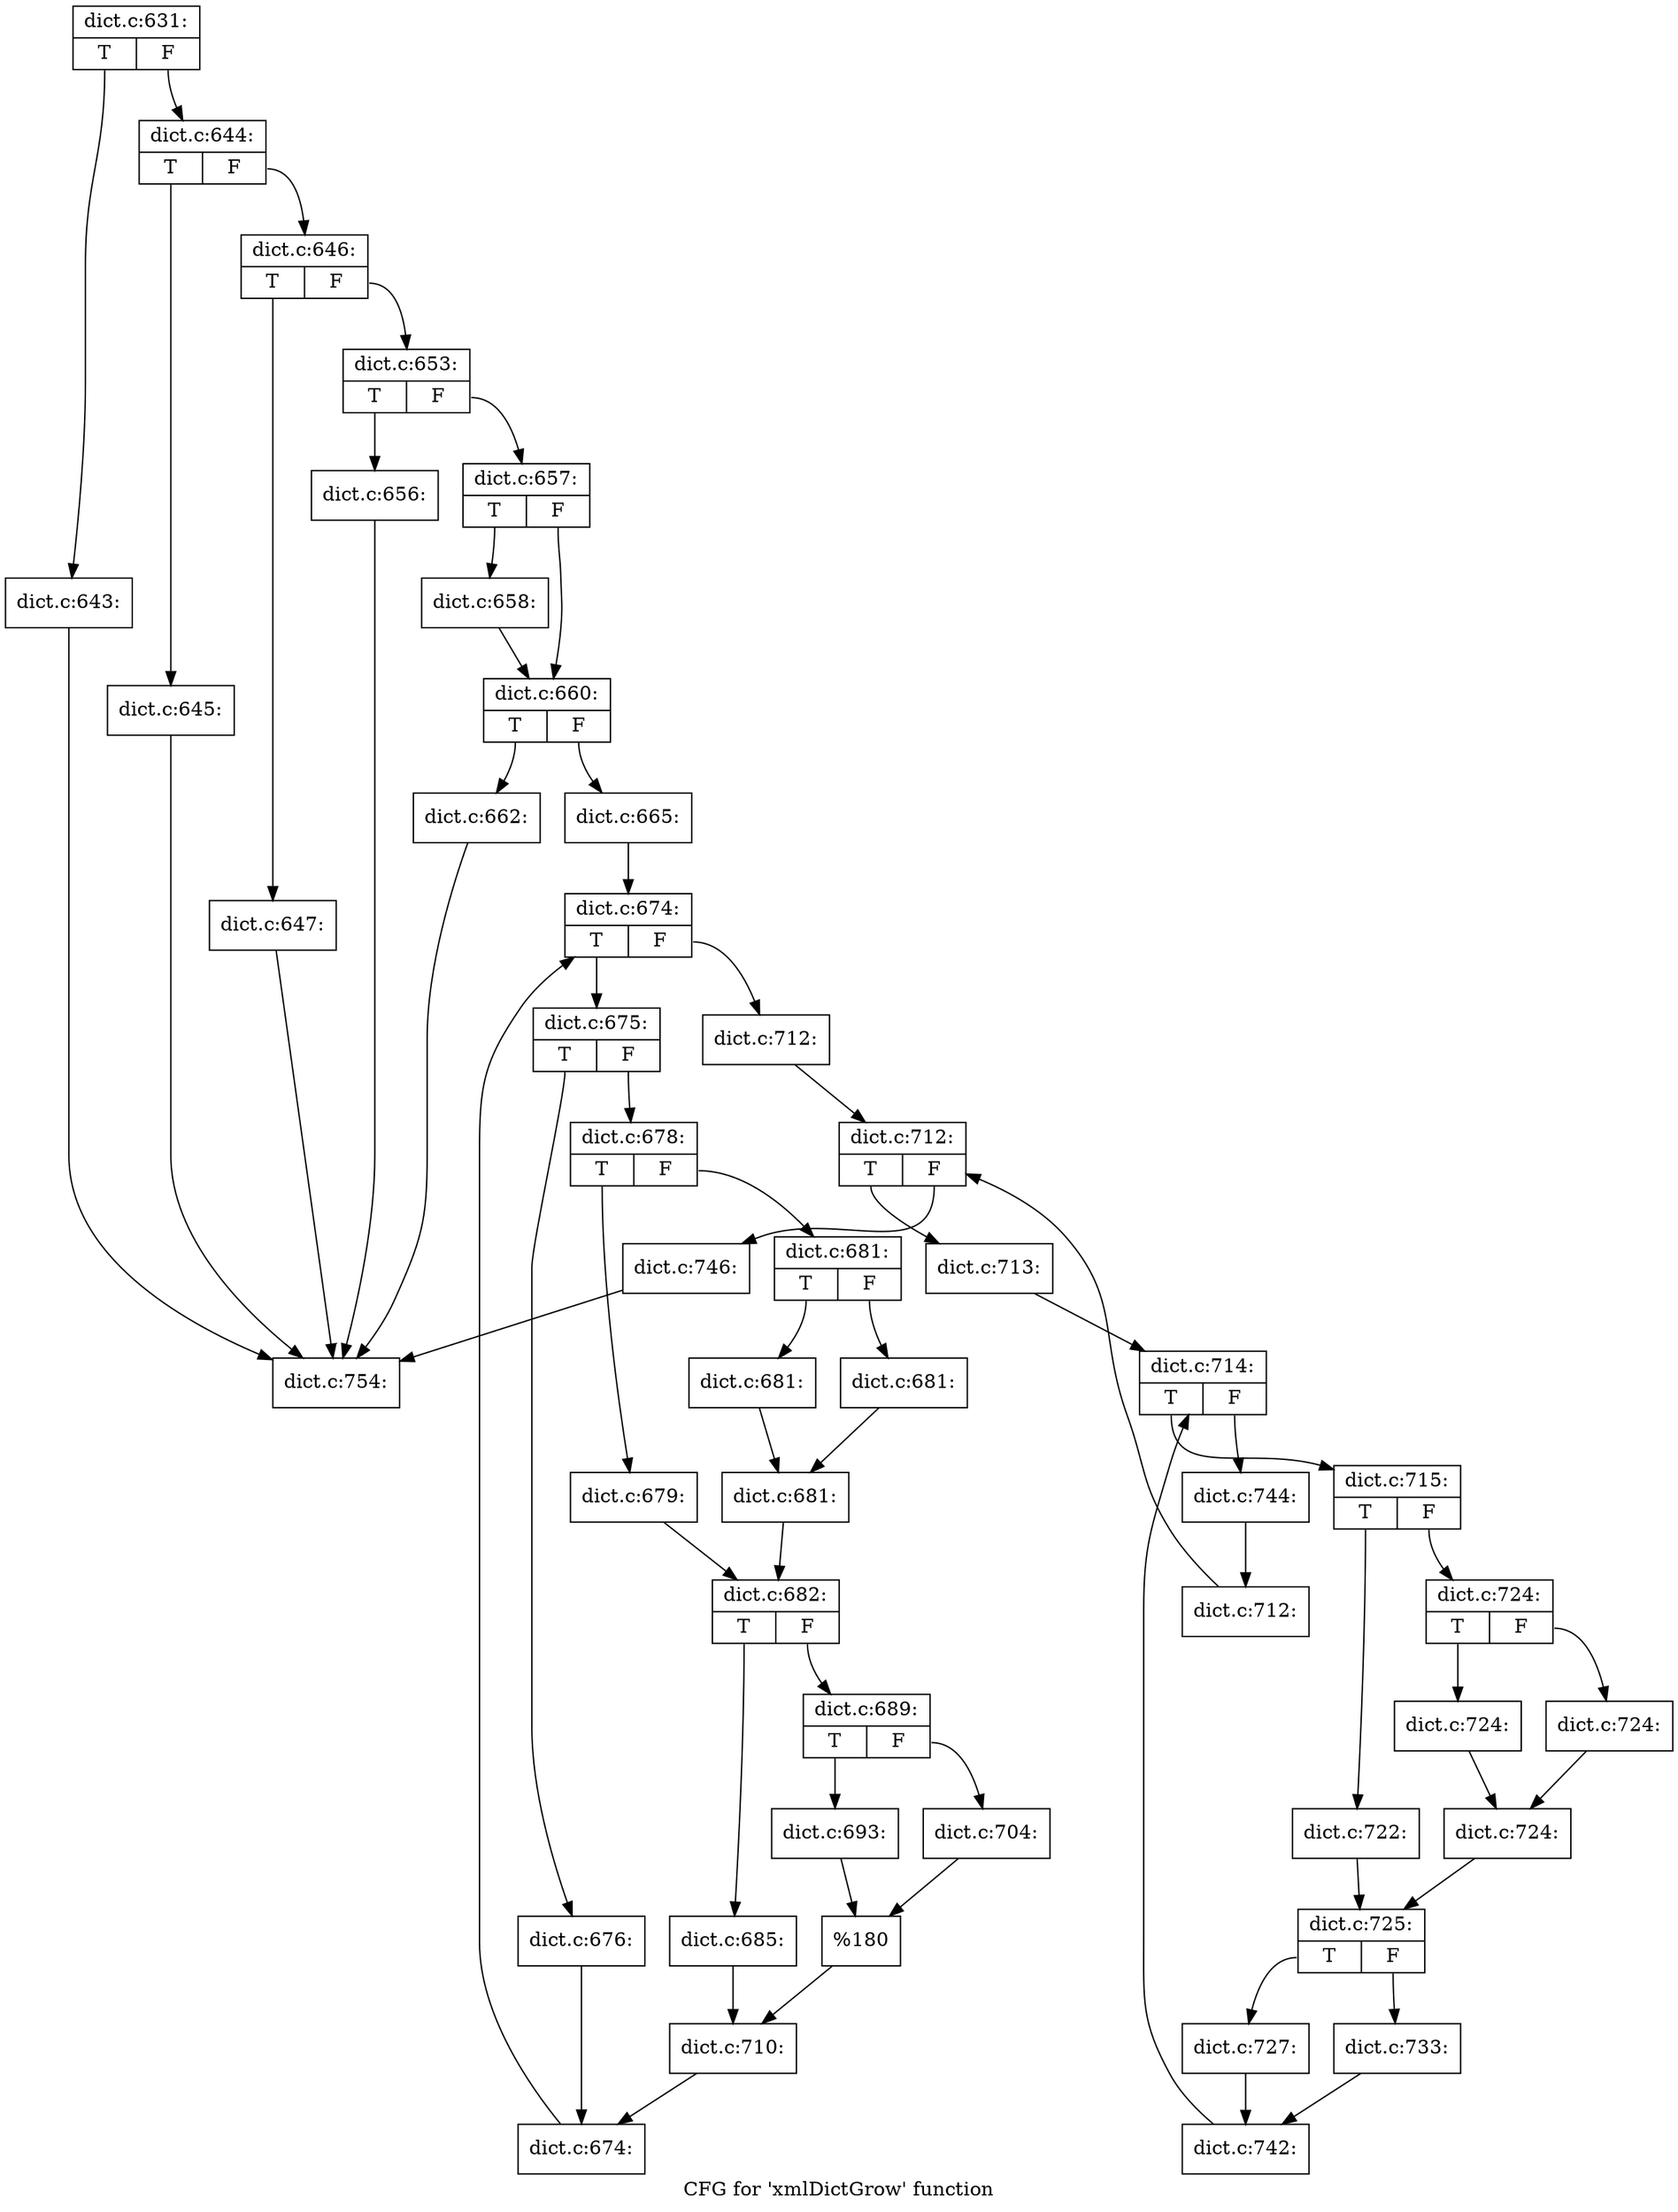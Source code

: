 digraph "CFG for 'xmlDictGrow' function" {
	label="CFG for 'xmlDictGrow' function";

	Node0x493d580 [shape=record,label="{dict.c:631:|{<s0>T|<s1>F}}"];
	Node0x493d580:s0 -> Node0x4940160;
	Node0x493d580:s1 -> Node0x49401b0;
	Node0x4940160 [shape=record,label="{dict.c:643:}"];
	Node0x4940160 -> Node0x4935a50;
	Node0x49401b0 [shape=record,label="{dict.c:644:|{<s0>T|<s1>F}}"];
	Node0x49401b0:s0 -> Node0x4940670;
	Node0x49401b0:s1 -> Node0x49406c0;
	Node0x4940670 [shape=record,label="{dict.c:645:}"];
	Node0x4940670 -> Node0x4935a50;
	Node0x49406c0 [shape=record,label="{dict.c:646:|{<s0>T|<s1>F}}"];
	Node0x49406c0:s0 -> Node0x4940b80;
	Node0x49406c0:s1 -> Node0x4940bd0;
	Node0x4940b80 [shape=record,label="{dict.c:647:}"];
	Node0x4940b80 -> Node0x4935a50;
	Node0x4940bd0 [shape=record,label="{dict.c:653:|{<s0>T|<s1>F}}"];
	Node0x4940bd0:s0 -> Node0x4941670;
	Node0x4940bd0:s1 -> Node0x49416c0;
	Node0x4941670 [shape=record,label="{dict.c:656:}"];
	Node0x4941670 -> Node0x4935a50;
	Node0x49416c0 [shape=record,label="{dict.c:657:|{<s0>T|<s1>F}}"];
	Node0x49416c0:s0 -> Node0x4941b80;
	Node0x49416c0:s1 -> Node0x4941bd0;
	Node0x4941b80 [shape=record,label="{dict.c:658:}"];
	Node0x4941b80 -> Node0x4941bd0;
	Node0x4941bd0 [shape=record,label="{dict.c:660:|{<s0>T|<s1>F}}"];
	Node0x4941bd0:s0 -> Node0x4942560;
	Node0x4941bd0:s1 -> Node0x49425b0;
	Node0x4942560 [shape=record,label="{dict.c:662:}"];
	Node0x4942560 -> Node0x4935a50;
	Node0x49425b0 [shape=record,label="{dict.c:665:}"];
	Node0x49425b0 -> Node0x49437c0;
	Node0x49437c0 [shape=record,label="{dict.c:674:|{<s0>T|<s1>F}}"];
	Node0x49437c0:s0 -> Node0x4943aa0;
	Node0x49437c0:s1 -> Node0x4943660;
	Node0x4943aa0 [shape=record,label="{dict.c:675:|{<s0>T|<s1>F}}"];
	Node0x4943aa0:s0 -> Node0x4943e40;
	Node0x4943aa0:s1 -> Node0x4943e90;
	Node0x4943e40 [shape=record,label="{dict.c:676:}"];
	Node0x4943e40 -> Node0x4943a10;
	Node0x4943e90 [shape=record,label="{dict.c:678:|{<s0>T|<s1>F}}"];
	Node0x4943e90:s0 -> Node0x49443b0;
	Node0x4943e90:s1 -> Node0x4944450;
	Node0x49443b0 [shape=record,label="{dict.c:679:}"];
	Node0x49443b0 -> Node0x4944400;
	Node0x4944450 [shape=record,label="{dict.c:681:|{<s0>T|<s1>F}}"];
	Node0x4944450:s0 -> Node0x4944af0;
	Node0x4944450:s1 -> Node0x4944b40;
	Node0x4944af0 [shape=record,label="{dict.c:681:}"];
	Node0x4944af0 -> Node0x4944b90;
	Node0x4944b40 [shape=record,label="{dict.c:681:}"];
	Node0x4944b40 -> Node0x4944b90;
	Node0x4944b90 [shape=record,label="{dict.c:681:}"];
	Node0x4944b90 -> Node0x4944400;
	Node0x4944400 [shape=record,label="{dict.c:682:|{<s0>T|<s1>F}}"];
	Node0x4944400:s0 -> Node0x4946300;
	Node0x4944400:s1 -> Node0x49463a0;
	Node0x4946300 [shape=record,label="{dict.c:685:}"];
	Node0x4946300 -> Node0x4946350;
	Node0x49463a0 [shape=record,label="{dict.c:689:|{<s0>T|<s1>F}}"];
	Node0x49463a0:s0 -> Node0x4948190;
	Node0x49463a0:s1 -> Node0x4948230;
	Node0x4948190 [shape=record,label="{dict.c:693:}"];
	Node0x4948190 -> Node0x49481e0;
	Node0x4948230 [shape=record,label="{dict.c:704:}"];
	Node0x4948230 -> Node0x49481e0;
	Node0x49481e0 [shape=record,label="{%180}"];
	Node0x49481e0 -> Node0x4946350;
	Node0x4946350 [shape=record,label="{dict.c:710:}"];
	Node0x4946350 -> Node0x4943a10;
	Node0x4943a10 [shape=record,label="{dict.c:674:}"];
	Node0x4943a10 -> Node0x49437c0;
	Node0x4943660 [shape=record,label="{dict.c:712:}"];
	Node0x4943660 -> Node0x494a7f0;
	Node0x494a7f0 [shape=record,label="{dict.c:712:|{<s0>T|<s1>F}}"];
	Node0x494a7f0:s0 -> Node0x494aad0;
	Node0x494a7f0:s1 -> Node0x494a650;
	Node0x494aad0 [shape=record,label="{dict.c:713:}"];
	Node0x494aad0 -> Node0x494b0e0;
	Node0x494b0e0 [shape=record,label="{dict.c:714:|{<s0>T|<s1>F}}"];
	Node0x494b0e0:s0 -> Node0x494b3e0;
	Node0x494b0e0:s1 -> Node0x494b300;
	Node0x494b3e0 [shape=record,label="{dict.c:715:|{<s0>T|<s1>F}}"];
	Node0x494b3e0:s0 -> Node0x494b7f0;
	Node0x494b3e0:s1 -> Node0x494b890;
	Node0x494b7f0 [shape=record,label="{dict.c:722:}"];
	Node0x494b7f0 -> Node0x494b840;
	Node0x494b890 [shape=record,label="{dict.c:724:|{<s0>T|<s1>F}}"];
	Node0x494b890:s0 -> Node0x494be10;
	Node0x494b890:s1 -> Node0x494be60;
	Node0x494be10 [shape=record,label="{dict.c:724:}"];
	Node0x494be10 -> Node0x494beb0;
	Node0x494be60 [shape=record,label="{dict.c:724:}"];
	Node0x494be60 -> Node0x494beb0;
	Node0x494beb0 [shape=record,label="{dict.c:724:}"];
	Node0x494beb0 -> Node0x494b840;
	Node0x494b840 [shape=record,label="{dict.c:725:|{<s0>T|<s1>F}}"];
	Node0x494b840:s0 -> Node0x494d260;
	Node0x494b840:s1 -> Node0x494d300;
	Node0x494d260 [shape=record,label="{dict.c:727:}"];
	Node0x494d260 -> Node0x494d2b0;
	Node0x494d300 [shape=record,label="{dict.c:733:}"];
	Node0x494d300 -> Node0x494d2b0;
	Node0x494d2b0 [shape=record,label="{dict.c:742:}"];
	Node0x494d2b0 -> Node0x494b0e0;
	Node0x494b300 [shape=record,label="{dict.c:744:}"];
	Node0x494b300 -> Node0x494aa40;
	Node0x494aa40 [shape=record,label="{dict.c:712:}"];
	Node0x494aa40 -> Node0x494a7f0;
	Node0x494a650 [shape=record,label="{dict.c:746:}"];
	Node0x494a650 -> Node0x4935a50;
	Node0x4935a50 [shape=record,label="{dict.c:754:}"];
}
